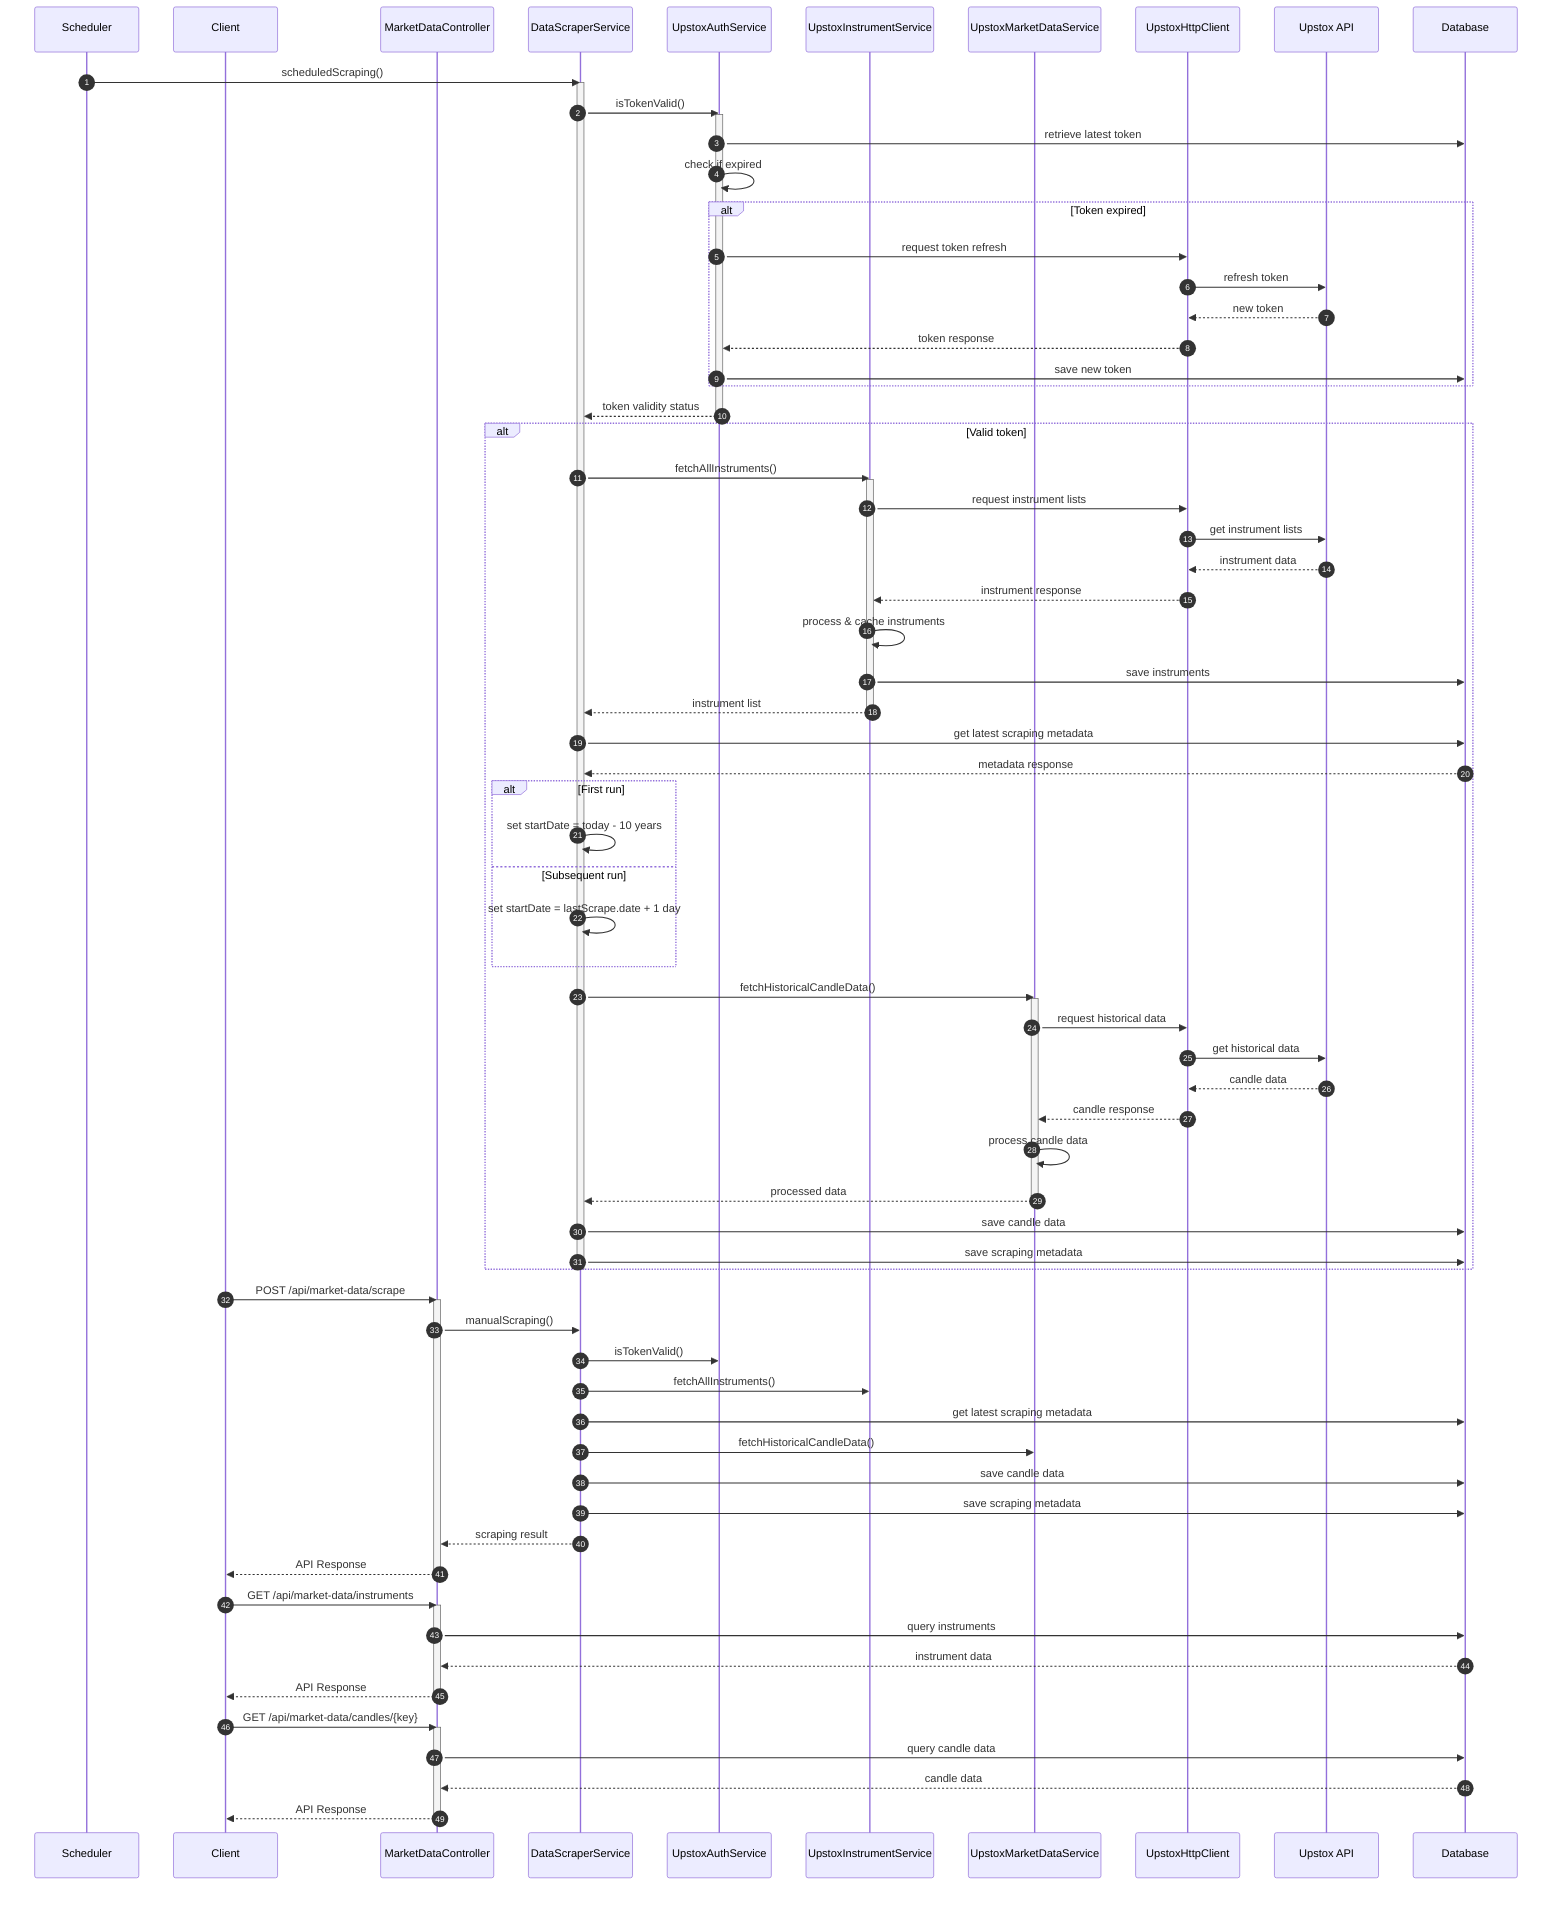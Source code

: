 sequenceDiagram
    autonumber
    participant S as Scheduler
    participant C as Client
    participant MC as MarketDataController
    participant DS as DataScraperService
    participant UA as UpstoxAuthService
    participant UI as UpstoxInstrumentService
    participant UM as UpstoxMarketDataService
    participant HTTP as UpstoxHttpClient
    participant API as Upstox API
    participant DB as Database

%% Scheduled scraping flow
    S ->> DS: scheduledScraping()
    activate DS

%% Authentication check
    DS ->> UA: isTokenValid()
    activate UA
    UA ->> DB: retrieve latest token
    UA ->> UA: check if expired
    alt Token expired
        UA ->> HTTP: request token refresh
        HTTP ->> API: refresh token
        API -->> HTTP: new token
        HTTP -->> UA: token response
        UA ->> DB: save new token
    end
    UA -->> DS: token validity status
    deactivate UA

    alt Valid token
    %% Instrument scraping
        DS ->> UI: fetchAllInstruments()
        activate UI
        UI ->> HTTP: request instrument lists
        HTTP ->> API: get instrument lists
        API -->> HTTP: instrument data
        HTTP -->> UI: instrument response
        UI ->> UI: process & cache instruments
        UI ->> DB: save instruments
        UI -->> DS: instrument list
        deactivate UI

    %% Determine scraping range
        DS ->> DB: get latest scraping metadata
        DB -->> DS: metadata response

        alt First run
            DS ->> DS: set startDate = today - 10 years
        else Subsequent run
            DS ->> DS: set startDate = lastScrape.date + 1 day
        end

    %% Historical data scraping
        DS ->> UM: fetchHistoricalCandleData()
        activate UM
        UM ->> HTTP: request historical data
        HTTP ->> API: get historical data
        API -->> HTTP: candle data
        HTTP -->> UM: candle response
        UM ->> UM: process candle data
        UM -->> DS: processed data
        deactivate UM

    %% Save data
        DS ->> DB: save candle data
        DS ->> DB: save scraping metadata
    end
    deactivate DS

%% Manual scraping flow
    C ->> MC: POST /api/market-data/scrape
    activate MC
    MC ->> DS: manualScraping()

%% Same flow as above, abbreviated
    DS ->> UA: isTokenValid()
    DS ->> UI: fetchAllInstruments()
    DS ->> DB: get latest scraping metadata
    DS ->> UM: fetchHistoricalCandleData()
    DS ->> DB: save candle data
    DS ->> DB: save scraping metadata

    DS -->> MC: scraping result
    MC -->> C: API Response
    deactivate MC

%% Data retrieval flow
    C ->> MC: GET /api/market-data/instruments
    activate MC
    MC ->> DB: query instruments
    DB -->> MC: instrument data
    MC -->> C: API Response
    deactivate MC

    C ->> MC: GET /api/market-data/candles/{key}
    activate MC
    MC ->> DB: query candle data
    DB -->> MC: candle data
    MC -->> C: API Response
    deactivate MC